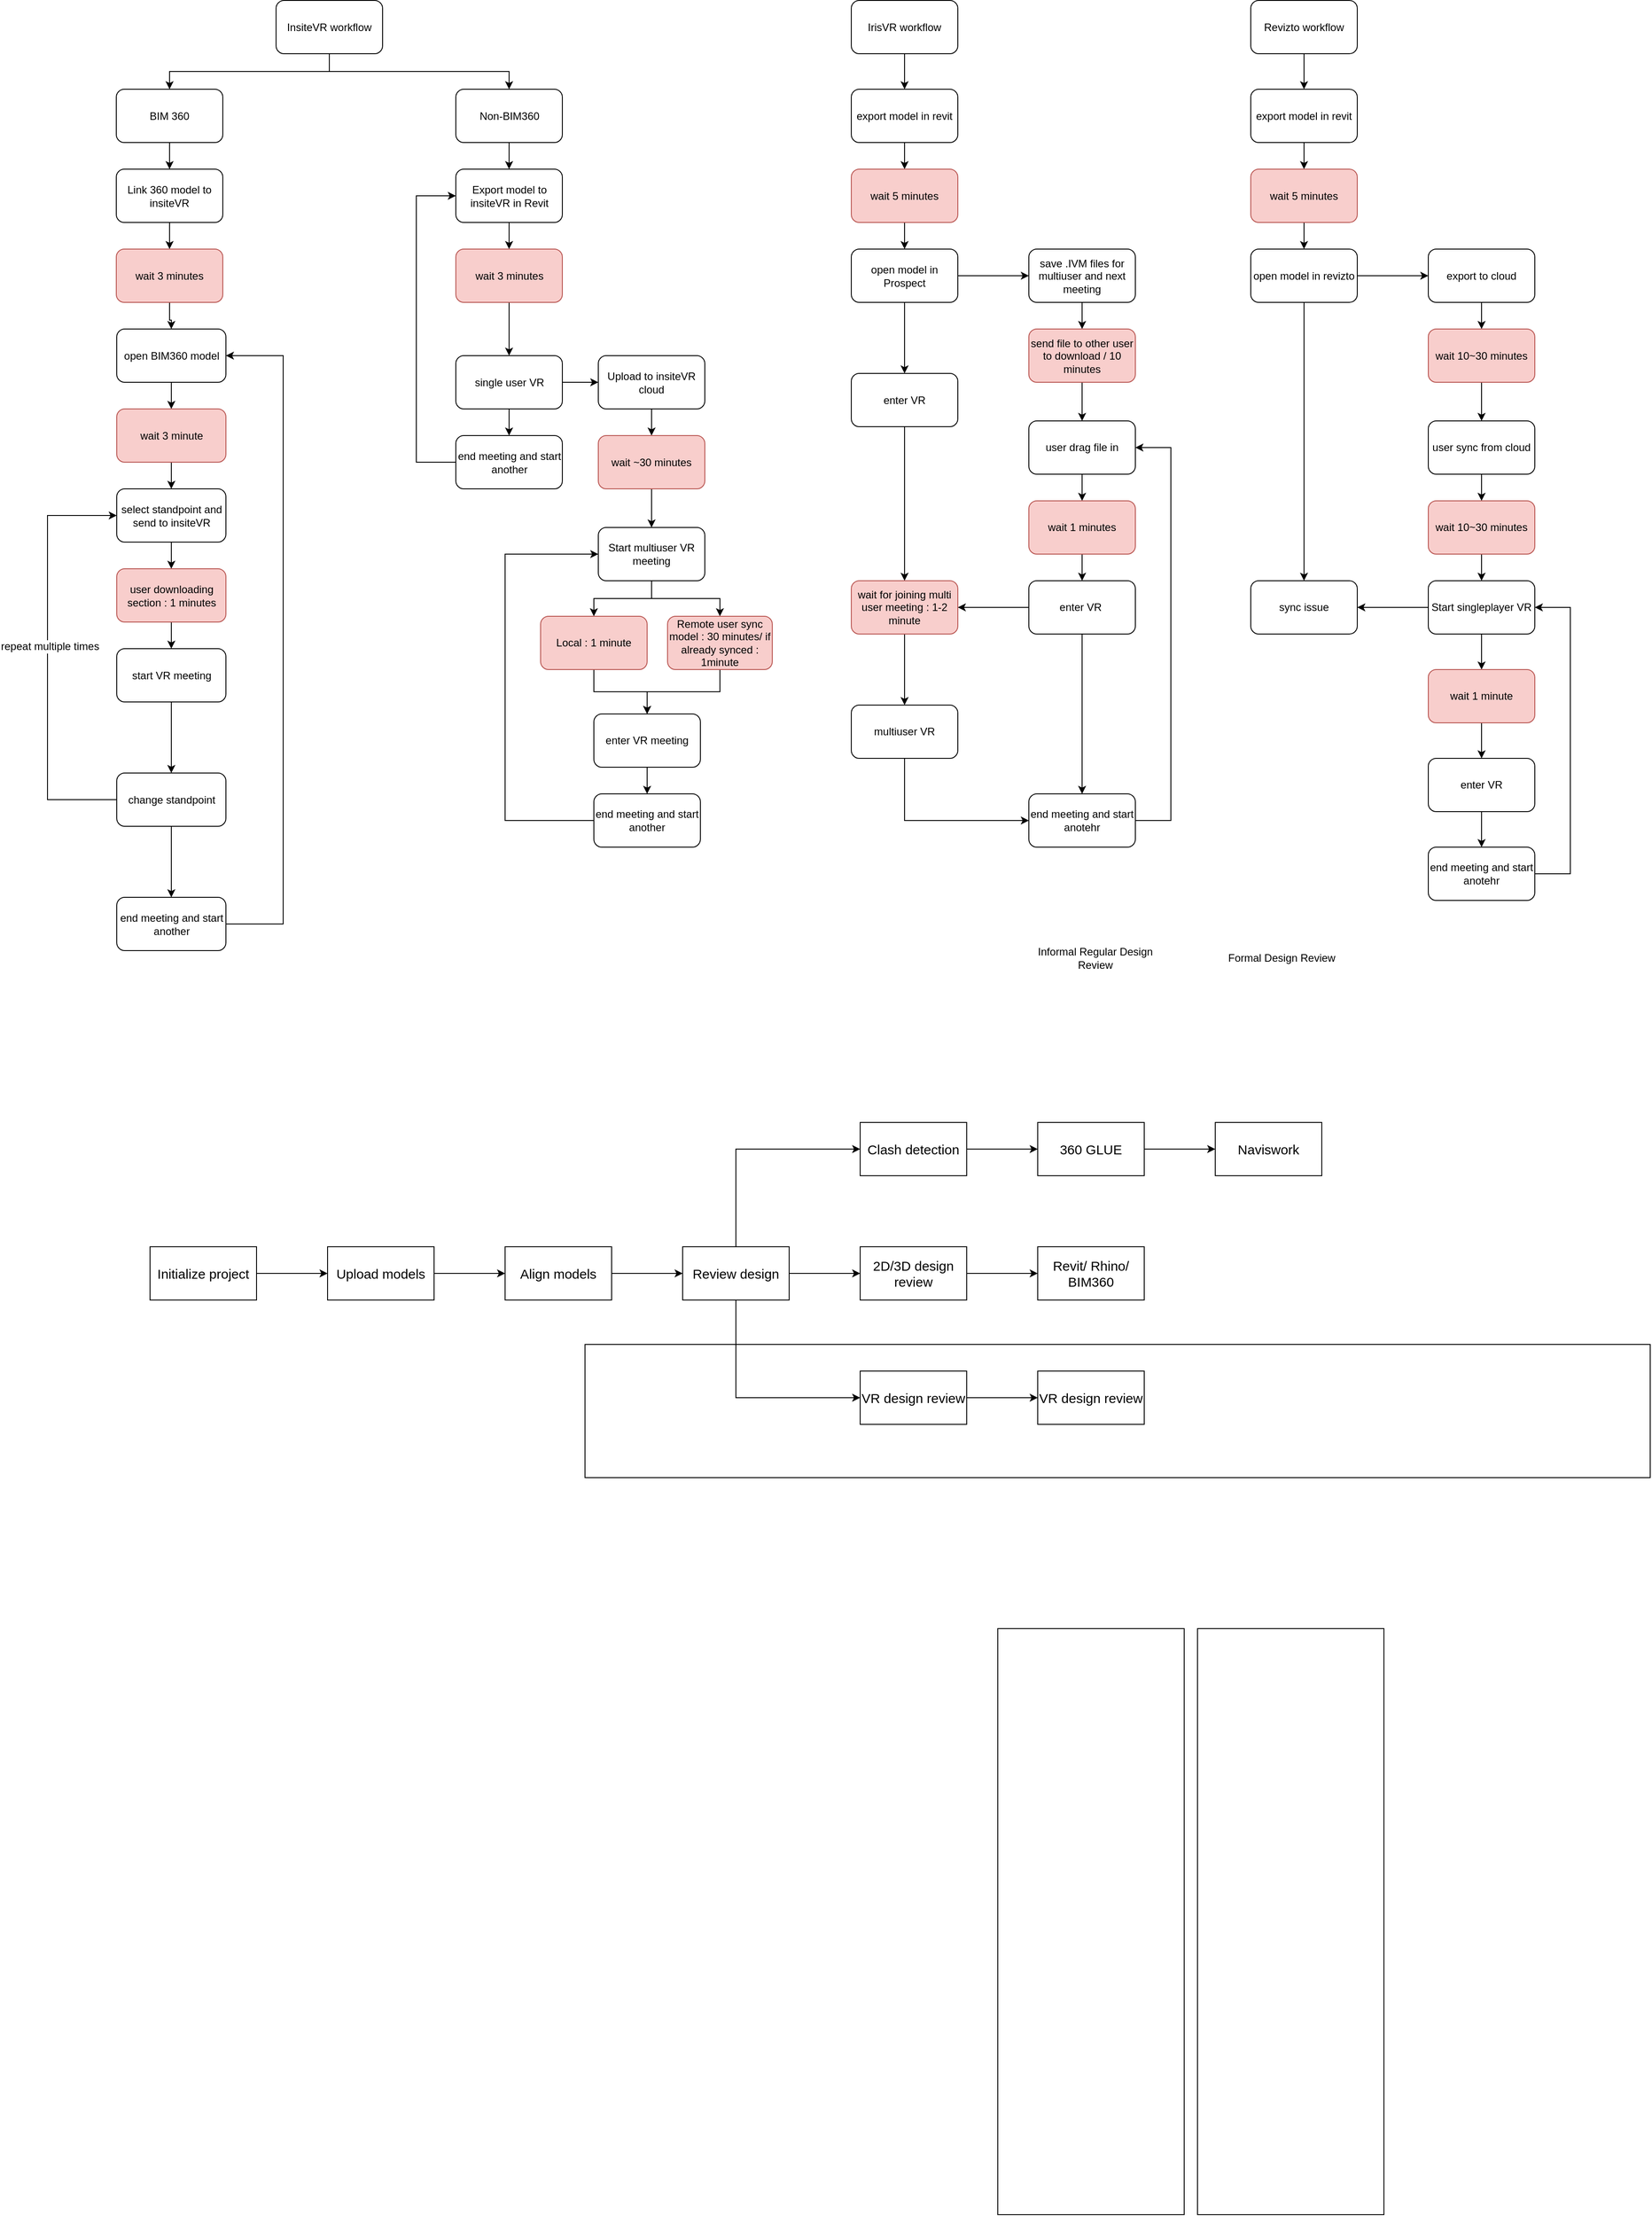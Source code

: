 <mxfile version="11.0.1" type="github"><diagram id="C8SEinf-D7LNjrdBcNA8" name="Page-1"><mxGraphModel dx="2858" dy="1067" grid="1" gridSize="10" guides="1" tooltips="1" connect="1" arrows="1" fold="1" page="1" pageScale="1" pageWidth="827" pageHeight="1169" math="0" shadow="0"><root><mxCell id="0"/><mxCell id="1" parent="0"/><mxCell id="_-anHZuCIElKIyUQai2s-25" value="" style="rounded=0;whiteSpace=wrap;html=1;fillColor=none;align=left;" vertex="1" parent="1"><mxGeometry x="540" y="1850" width="210" height="660" as="geometry"/></mxCell><mxCell id="_-anHZuCIElKIyUQai2s-17" value="" style="rounded=0;whiteSpace=wrap;html=1;fillColor=none;align=left;" vertex="1" parent="1"><mxGeometry x="315" y="1850" width="210" height="660" as="geometry"/></mxCell><mxCell id="myGwLCcchEXQH7ehyUOm-4" style="edgeStyle=orthogonalEdgeStyle;rounded=0;orthogonalLoop=1;jettySize=auto;html=1;exitX=0.5;exitY=1;exitDx=0;exitDy=0;entryX=0.5;entryY=0;entryDx=0;entryDy=0;" parent="1" source="myGwLCcchEXQH7ehyUOm-1" target="myGwLCcchEXQH7ehyUOm-3" edge="1"><mxGeometry relative="1" as="geometry"/></mxCell><mxCell id="myGwLCcchEXQH7ehyUOm-5" style="edgeStyle=orthogonalEdgeStyle;rounded=0;orthogonalLoop=1;jettySize=auto;html=1;exitX=0.5;exitY=1;exitDx=0;exitDy=0;" parent="1" source="myGwLCcchEXQH7ehyUOm-1" target="myGwLCcchEXQH7ehyUOm-2" edge="1"><mxGeometry relative="1" as="geometry"/></mxCell><mxCell id="myGwLCcchEXQH7ehyUOm-1" value="InsiteVR workflow" style="rounded=1;whiteSpace=wrap;html=1;" parent="1" vertex="1"><mxGeometry x="-498" y="16.5" width="120" height="60" as="geometry"/></mxCell><mxCell id="myGwLCcchEXQH7ehyUOm-7" style="edgeStyle=orthogonalEdgeStyle;rounded=0;orthogonalLoop=1;jettySize=auto;html=1;exitX=0.5;exitY=1;exitDx=0;exitDy=0;entryX=0.5;entryY=0;entryDx=0;entryDy=0;" parent="1" source="myGwLCcchEXQH7ehyUOm-2" target="myGwLCcchEXQH7ehyUOm-6" edge="1"><mxGeometry relative="1" as="geometry"/></mxCell><mxCell id="myGwLCcchEXQH7ehyUOm-2" value="Non-BIM360" style="rounded=1;whiteSpace=wrap;html=1;" parent="1" vertex="1"><mxGeometry x="-295.5" y="116.5" width="120" height="60" as="geometry"/></mxCell><mxCell id="myGwLCcchEXQH7ehyUOm-40" value="" style="edgeStyle=orthogonalEdgeStyle;rounded=0;orthogonalLoop=1;jettySize=auto;html=1;" parent="1" source="myGwLCcchEXQH7ehyUOm-3" target="myGwLCcchEXQH7ehyUOm-39" edge="1"><mxGeometry relative="1" as="geometry"/></mxCell><mxCell id="myGwLCcchEXQH7ehyUOm-3" value="BIM 360" style="rounded=1;whiteSpace=wrap;html=1;" parent="1" vertex="1"><mxGeometry x="-678" y="116.5" width="120" height="60" as="geometry"/></mxCell><mxCell id="myGwLCcchEXQH7ehyUOm-42" value="" style="edgeStyle=orthogonalEdgeStyle;rounded=0;orthogonalLoop=1;jettySize=auto;html=1;" parent="1" source="myGwLCcchEXQH7ehyUOm-39" target="myGwLCcchEXQH7ehyUOm-41" edge="1"><mxGeometry relative="1" as="geometry"/></mxCell><mxCell id="myGwLCcchEXQH7ehyUOm-39" value="Link 360 model to insiteVR" style="rounded=1;whiteSpace=wrap;html=1;" parent="1" vertex="1"><mxGeometry x="-678" y="206.5" width="120" height="60" as="geometry"/></mxCell><mxCell id="myGwLCcchEXQH7ehyUOm-44" value="" style="edgeStyle=orthogonalEdgeStyle;rounded=0;orthogonalLoop=1;jettySize=auto;html=1;" parent="1" source="myGwLCcchEXQH7ehyUOm-41" target="myGwLCcchEXQH7ehyUOm-43" edge="1"><mxGeometry relative="1" as="geometry"/></mxCell><mxCell id="myGwLCcchEXQH7ehyUOm-41" value="wait 3 minutes" style="rounded=1;whiteSpace=wrap;html=1;fillColor=#f8cecc;strokeColor=#b85450;" parent="1" vertex="1"><mxGeometry x="-678" y="296.5" width="120" height="60" as="geometry"/></mxCell><mxCell id="myGwLCcchEXQH7ehyUOm-51" value="" style="edgeStyle=orthogonalEdgeStyle;rounded=0;orthogonalLoop=1;jettySize=auto;html=1;" parent="1" source="myGwLCcchEXQH7ehyUOm-43" target="myGwLCcchEXQH7ehyUOm-50" edge="1"><mxGeometry relative="1" as="geometry"/></mxCell><mxCell id="myGwLCcchEXQH7ehyUOm-43" value="open BIM360 model" style="rounded=1;whiteSpace=wrap;html=1;" parent="1" vertex="1"><mxGeometry x="-677.5" y="386.5" width="123" height="60" as="geometry"/></mxCell><mxCell id="myGwLCcchEXQH7ehyUOm-53" value="" style="edgeStyle=orthogonalEdgeStyle;rounded=0;orthogonalLoop=1;jettySize=auto;html=1;" parent="1" source="myGwLCcchEXQH7ehyUOm-50" target="myGwLCcchEXQH7ehyUOm-52" edge="1"><mxGeometry relative="1" as="geometry"/></mxCell><mxCell id="myGwLCcchEXQH7ehyUOm-50" value="wait 3 minute" style="rounded=1;whiteSpace=wrap;html=1;fillColor=#f8cecc;strokeColor=#b85450;" parent="1" vertex="1"><mxGeometry x="-677.5" y="476.5" width="123" height="60" as="geometry"/></mxCell><mxCell id="myGwLCcchEXQH7ehyUOm-55" value="" style="edgeStyle=orthogonalEdgeStyle;rounded=0;orthogonalLoop=1;jettySize=auto;html=1;" parent="1" source="myGwLCcchEXQH7ehyUOm-52" target="myGwLCcchEXQH7ehyUOm-54" edge="1"><mxGeometry relative="1" as="geometry"/></mxCell><mxCell id="myGwLCcchEXQH7ehyUOm-52" value="select standpoint and send to insiteVR" style="rounded=1;whiteSpace=wrap;html=1;" parent="1" vertex="1"><mxGeometry x="-677.5" y="566.5" width="123" height="60" as="geometry"/></mxCell><mxCell id="myGwLCcchEXQH7ehyUOm-57" value="" style="edgeStyle=orthogonalEdgeStyle;rounded=0;orthogonalLoop=1;jettySize=auto;html=1;" parent="1" source="myGwLCcchEXQH7ehyUOm-54" target="myGwLCcchEXQH7ehyUOm-56" edge="1"><mxGeometry relative="1" as="geometry"/></mxCell><mxCell id="myGwLCcchEXQH7ehyUOm-54" value="user downloading section : 1 minutes" style="rounded=1;whiteSpace=wrap;html=1;fillColor=#f8cecc;strokeColor=#b85450;" parent="1" vertex="1"><mxGeometry x="-677.5" y="656.5" width="123" height="60" as="geometry"/></mxCell><mxCell id="myGwLCcchEXQH7ehyUOm-59" value="" style="edgeStyle=orthogonalEdgeStyle;rounded=0;orthogonalLoop=1;jettySize=auto;html=1;" parent="1" source="myGwLCcchEXQH7ehyUOm-56" target="myGwLCcchEXQH7ehyUOm-58" edge="1"><mxGeometry relative="1" as="geometry"/></mxCell><mxCell id="myGwLCcchEXQH7ehyUOm-56" value="start VR meeting" style="rounded=1;whiteSpace=wrap;html=1;" parent="1" vertex="1"><mxGeometry x="-677.5" y="746.5" width="123" height="60" as="geometry"/></mxCell><mxCell id="myGwLCcchEXQH7ehyUOm-63" style="edgeStyle=orthogonalEdgeStyle;rounded=0;orthogonalLoop=1;jettySize=auto;html=1;exitX=0;exitY=0.5;exitDx=0;exitDy=0;entryX=0;entryY=0.5;entryDx=0;entryDy=0;" parent="1" source="myGwLCcchEXQH7ehyUOm-58" target="myGwLCcchEXQH7ehyUOm-52" edge="1"><mxGeometry relative="1" as="geometry"><Array as="points"><mxPoint x="-755.5" y="916.5"/><mxPoint x="-755.5" y="596.5"/></Array></mxGeometry></mxCell><mxCell id="myGwLCcchEXQH7ehyUOm-65" value="repeat multiple times" style="text;html=1;resizable=0;points=[];align=center;verticalAlign=middle;labelBackgroundColor=#ffffff;" parent="myGwLCcchEXQH7ehyUOm-63" vertex="1" connectable="0"><mxGeometry x="0.052" y="-2" relative="1" as="geometry"><mxPoint as="offset"/></mxGeometry></mxCell><mxCell id="myGwLCcchEXQH7ehyUOm-101" value="" style="edgeStyle=orthogonalEdgeStyle;rounded=0;orthogonalLoop=1;jettySize=auto;html=1;" parent="1" source="myGwLCcchEXQH7ehyUOm-58" target="myGwLCcchEXQH7ehyUOm-100" edge="1"><mxGeometry relative="1" as="geometry"/></mxCell><mxCell id="myGwLCcchEXQH7ehyUOm-58" value="change standpoint" style="rounded=1;whiteSpace=wrap;html=1;" parent="1" vertex="1"><mxGeometry x="-677.5" y="886.5" width="123" height="60" as="geometry"/></mxCell><mxCell id="myGwLCcchEXQH7ehyUOm-102" style="edgeStyle=orthogonalEdgeStyle;rounded=0;orthogonalLoop=1;jettySize=auto;html=1;exitX=1;exitY=0.5;exitDx=0;exitDy=0;entryX=1;entryY=0.5;entryDx=0;entryDy=0;" parent="1" source="myGwLCcchEXQH7ehyUOm-100" target="myGwLCcchEXQH7ehyUOm-43" edge="1"><mxGeometry relative="1" as="geometry"><Array as="points"><mxPoint x="-490" y="1057"/><mxPoint x="-490" y="417"/></Array></mxGeometry></mxCell><mxCell id="myGwLCcchEXQH7ehyUOm-100" value="end meeting and start another" style="rounded=1;whiteSpace=wrap;html=1;" parent="1" vertex="1"><mxGeometry x="-677.5" y="1026.5" width="123" height="60" as="geometry"/></mxCell><mxCell id="myGwLCcchEXQH7ehyUOm-9" style="edgeStyle=orthogonalEdgeStyle;rounded=0;orthogonalLoop=1;jettySize=auto;html=1;exitX=0.5;exitY=1;exitDx=0;exitDy=0;entryX=0.5;entryY=0;entryDx=0;entryDy=0;" parent="1" source="myGwLCcchEXQH7ehyUOm-6" target="myGwLCcchEXQH7ehyUOm-8" edge="1"><mxGeometry relative="1" as="geometry"/></mxCell><mxCell id="myGwLCcchEXQH7ehyUOm-6" value="Export model to insiteVR in Revit" style="rounded=1;whiteSpace=wrap;html=1;" parent="1" vertex="1"><mxGeometry x="-295.5" y="206.5" width="120" height="60" as="geometry"/></mxCell><mxCell id="myGwLCcchEXQH7ehyUOm-95" value="" style="edgeStyle=orthogonalEdgeStyle;rounded=0;orthogonalLoop=1;jettySize=auto;html=1;" parent="1" source="myGwLCcchEXQH7ehyUOm-8" target="myGwLCcchEXQH7ehyUOm-94" edge="1"><mxGeometry relative="1" as="geometry"/></mxCell><mxCell id="myGwLCcchEXQH7ehyUOm-8" value="wait 3 minutes" style="rounded=1;whiteSpace=wrap;html=1;fillColor=#f8cecc;strokeColor=#b85450;" parent="1" vertex="1"><mxGeometry x="-295.5" y="296.5" width="120" height="60" as="geometry"/></mxCell><mxCell id="myGwLCcchEXQH7ehyUOm-108" style="edgeStyle=orthogonalEdgeStyle;rounded=0;orthogonalLoop=1;jettySize=auto;html=1;exitX=1;exitY=0.5;exitDx=0;exitDy=0;entryX=0;entryY=0.5;entryDx=0;entryDy=0;" parent="1" source="myGwLCcchEXQH7ehyUOm-94" target="myGwLCcchEXQH7ehyUOm-16" edge="1"><mxGeometry relative="1" as="geometry"/></mxCell><mxCell id="myGwLCcchEXQH7ehyUOm-111" value="" style="edgeStyle=orthogonalEdgeStyle;rounded=0;orthogonalLoop=1;jettySize=auto;html=1;" parent="1" source="myGwLCcchEXQH7ehyUOm-94" target="myGwLCcchEXQH7ehyUOm-110" edge="1"><mxGeometry relative="1" as="geometry"/></mxCell><mxCell id="myGwLCcchEXQH7ehyUOm-94" value="single user VR" style="rounded=1;whiteSpace=wrap;html=1;" parent="1" vertex="1"><mxGeometry x="-295.5" y="416.5" width="120" height="60" as="geometry"/></mxCell><mxCell id="myGwLCcchEXQH7ehyUOm-112" style="edgeStyle=orthogonalEdgeStyle;rounded=0;orthogonalLoop=1;jettySize=auto;html=1;exitX=0;exitY=0.5;exitDx=0;exitDy=0;entryX=0;entryY=0.5;entryDx=0;entryDy=0;" parent="1" source="myGwLCcchEXQH7ehyUOm-110" target="myGwLCcchEXQH7ehyUOm-6" edge="1"><mxGeometry relative="1" as="geometry"><Array as="points"><mxPoint x="-340" y="537"/><mxPoint x="-340" y="237"/></Array></mxGeometry></mxCell><mxCell id="myGwLCcchEXQH7ehyUOm-110" value="end meeting and start another" style="rounded=1;whiteSpace=wrap;html=1;" parent="1" vertex="1"><mxGeometry x="-295.5" y="506.5" width="120" height="60" as="geometry"/></mxCell><mxCell id="myGwLCcchEXQH7ehyUOm-19" style="edgeStyle=orthogonalEdgeStyle;rounded=0;orthogonalLoop=1;jettySize=auto;html=1;exitX=0.5;exitY=1;exitDx=0;exitDy=0;entryX=0.5;entryY=0;entryDx=0;entryDy=0;" parent="1" source="myGwLCcchEXQH7ehyUOm-16" target="myGwLCcchEXQH7ehyUOm-18" edge="1"><mxGeometry relative="1" as="geometry"/></mxCell><mxCell id="myGwLCcchEXQH7ehyUOm-16" value="Upload to insiteVR cloud" style="rounded=1;whiteSpace=wrap;html=1;" parent="1" vertex="1"><mxGeometry x="-135" y="416.5" width="120" height="60" as="geometry"/></mxCell><mxCell id="myGwLCcchEXQH7ehyUOm-109" style="edgeStyle=orthogonalEdgeStyle;rounded=0;orthogonalLoop=1;jettySize=auto;html=1;exitX=0.5;exitY=1;exitDx=0;exitDy=0;entryX=0.5;entryY=0;entryDx=0;entryDy=0;" parent="1" source="myGwLCcchEXQH7ehyUOm-18" target="myGwLCcchEXQH7ehyUOm-46" edge="1"><mxGeometry relative="1" as="geometry"/></mxCell><mxCell id="myGwLCcchEXQH7ehyUOm-18" value="wait ~30 minutes" style="rounded=1;whiteSpace=wrap;html=1;fillColor=#f8cecc;strokeColor=#b85450;" parent="1" vertex="1"><mxGeometry x="-135" y="506.5" width="120" height="60" as="geometry"/></mxCell><mxCell id="myGwLCcchEXQH7ehyUOm-48" style="edgeStyle=orthogonalEdgeStyle;rounded=0;orthogonalLoop=1;jettySize=auto;html=1;exitX=0.5;exitY=1;exitDx=0;exitDy=0;entryX=0.5;entryY=0;entryDx=0;entryDy=0;" parent="1" source="myGwLCcchEXQH7ehyUOm-46" target="myGwLCcchEXQH7ehyUOm-22" edge="1"><mxGeometry relative="1" as="geometry"/></mxCell><mxCell id="myGwLCcchEXQH7ehyUOm-49" style="edgeStyle=orthogonalEdgeStyle;rounded=0;orthogonalLoop=1;jettySize=auto;html=1;exitX=0.5;exitY=1;exitDx=0;exitDy=0;" parent="1" source="myGwLCcchEXQH7ehyUOm-46" target="myGwLCcchEXQH7ehyUOm-24" edge="1"><mxGeometry relative="1" as="geometry"><mxPoint x="-10.357" y="710" as="targetPoint"/></mxGeometry></mxCell><mxCell id="myGwLCcchEXQH7ehyUOm-46" value="Start multiuser VR meeting" style="rounded=1;whiteSpace=wrap;html=1;" parent="1" vertex="1"><mxGeometry x="-135" y="610" width="120" height="60" as="geometry"/></mxCell><mxCell id="myGwLCcchEXQH7ehyUOm-28" style="edgeStyle=orthogonalEdgeStyle;rounded=0;orthogonalLoop=1;jettySize=auto;html=1;exitX=0.5;exitY=1;exitDx=0;exitDy=0;" parent="1" source="myGwLCcchEXQH7ehyUOm-22" target="myGwLCcchEXQH7ehyUOm-27" edge="1"><mxGeometry relative="1" as="geometry"/></mxCell><mxCell id="myGwLCcchEXQH7ehyUOm-22" value="Local : 1 minute" style="rounded=1;whiteSpace=wrap;html=1;fillColor=#f8cecc;strokeColor=#b85450;" parent="1" vertex="1"><mxGeometry x="-200" y="710" width="120" height="60" as="geometry"/></mxCell><mxCell id="myGwLCcchEXQH7ehyUOm-92" style="edgeStyle=orthogonalEdgeStyle;rounded=0;orthogonalLoop=1;jettySize=auto;html=1;exitX=0.5;exitY=1;exitDx=0;exitDy=0;entryX=0.5;entryY=0;entryDx=0;entryDy=0;" parent="1" source="myGwLCcchEXQH7ehyUOm-24" target="myGwLCcchEXQH7ehyUOm-27" edge="1"><mxGeometry relative="1" as="geometry"/></mxCell><mxCell id="myGwLCcchEXQH7ehyUOm-24" value="Remote user sync model : 30 minutes/ if already synced : 1minute" style="rounded=1;whiteSpace=wrap;html=1;fillColor=#f8cecc;strokeColor=#b85450;" parent="1" vertex="1"><mxGeometry x="-57" y="710" width="118" height="60" as="geometry"/></mxCell><mxCell id="myGwLCcchEXQH7ehyUOm-98" value="" style="edgeStyle=orthogonalEdgeStyle;rounded=0;orthogonalLoop=1;jettySize=auto;html=1;" parent="1" source="myGwLCcchEXQH7ehyUOm-27" target="myGwLCcchEXQH7ehyUOm-97" edge="1"><mxGeometry relative="1" as="geometry"/></mxCell><mxCell id="myGwLCcchEXQH7ehyUOm-27" value="enter VR meeting" style="rounded=1;whiteSpace=wrap;html=1;" parent="1" vertex="1"><mxGeometry x="-140" y="820" width="120" height="60" as="geometry"/></mxCell><mxCell id="myGwLCcchEXQH7ehyUOm-99" style="edgeStyle=orthogonalEdgeStyle;rounded=0;orthogonalLoop=1;jettySize=auto;html=1;exitX=0;exitY=0.5;exitDx=0;exitDy=0;entryX=0;entryY=0.5;entryDx=0;entryDy=0;" parent="1" source="myGwLCcchEXQH7ehyUOm-97" target="myGwLCcchEXQH7ehyUOm-46" edge="1"><mxGeometry relative="1" as="geometry"><Array as="points"><mxPoint x="-240" y="940"/><mxPoint x="-240" y="640"/></Array></mxGeometry></mxCell><mxCell id="myGwLCcchEXQH7ehyUOm-97" value="end meeting and start another" style="rounded=1;whiteSpace=wrap;html=1;" parent="1" vertex="1"><mxGeometry x="-140" y="910" width="120" height="60" as="geometry"/></mxCell><mxCell id="myGwLCcchEXQH7ehyUOm-69" value="" style="edgeStyle=orthogonalEdgeStyle;rounded=0;orthogonalLoop=1;jettySize=auto;html=1;" parent="1" source="myGwLCcchEXQH7ehyUOm-67" target="myGwLCcchEXQH7ehyUOm-68" edge="1"><mxGeometry relative="1" as="geometry"/></mxCell><mxCell id="myGwLCcchEXQH7ehyUOm-67" value="IrisVR workflow" style="rounded=1;whiteSpace=wrap;html=1;" parent="1" vertex="1"><mxGeometry x="150" y="16.5" width="120" height="60" as="geometry"/></mxCell><mxCell id="myGwLCcchEXQH7ehyUOm-71" value="" style="edgeStyle=orthogonalEdgeStyle;rounded=0;orthogonalLoop=1;jettySize=auto;html=1;" parent="1" source="myGwLCcchEXQH7ehyUOm-68" target="myGwLCcchEXQH7ehyUOm-70" edge="1"><mxGeometry relative="1" as="geometry"/></mxCell><mxCell id="myGwLCcchEXQH7ehyUOm-68" value="export model in revit" style="rounded=1;whiteSpace=wrap;html=1;" parent="1" vertex="1"><mxGeometry x="150" y="116.5" width="120" height="60" as="geometry"/></mxCell><mxCell id="myGwLCcchEXQH7ehyUOm-73" value="" style="edgeStyle=orthogonalEdgeStyle;rounded=0;orthogonalLoop=1;jettySize=auto;html=1;" parent="1" source="myGwLCcchEXQH7ehyUOm-70" target="myGwLCcchEXQH7ehyUOm-72" edge="1"><mxGeometry relative="1" as="geometry"/></mxCell><mxCell id="myGwLCcchEXQH7ehyUOm-70" value="wait 5 minutes" style="rounded=1;whiteSpace=wrap;html=1;fillColor=#f8cecc;strokeColor=#b85450;" parent="1" vertex="1"><mxGeometry x="150" y="206.5" width="120" height="60" as="geometry"/></mxCell><mxCell id="myGwLCcchEXQH7ehyUOm-75" value="" style="edgeStyle=orthogonalEdgeStyle;rounded=0;orthogonalLoop=1;jettySize=auto;html=1;" parent="1" source="myGwLCcchEXQH7ehyUOm-72" target="myGwLCcchEXQH7ehyUOm-74" edge="1"><mxGeometry relative="1" as="geometry"/></mxCell><mxCell id="myGwLCcchEXQH7ehyUOm-146" value="" style="edgeStyle=orthogonalEdgeStyle;rounded=0;orthogonalLoop=1;jettySize=auto;html=1;" parent="1" source="myGwLCcchEXQH7ehyUOm-72" target="myGwLCcchEXQH7ehyUOm-145" edge="1"><mxGeometry relative="1" as="geometry"/></mxCell><mxCell id="myGwLCcchEXQH7ehyUOm-72" value="open model in Prospect" style="rounded=1;whiteSpace=wrap;html=1;" parent="1" vertex="1"><mxGeometry x="150" y="296.5" width="120" height="60" as="geometry"/></mxCell><mxCell id="myGwLCcchEXQH7ehyUOm-147" style="edgeStyle=orthogonalEdgeStyle;rounded=0;orthogonalLoop=1;jettySize=auto;html=1;" parent="1" source="myGwLCcchEXQH7ehyUOm-145" target="myGwLCcchEXQH7ehyUOm-88" edge="1"><mxGeometry relative="1" as="geometry"/></mxCell><mxCell id="myGwLCcchEXQH7ehyUOm-145" value="enter VR" style="rounded=1;whiteSpace=wrap;html=1;" parent="1" vertex="1"><mxGeometry x="150" y="436.5" width="120" height="60" as="geometry"/></mxCell><mxCell id="myGwLCcchEXQH7ehyUOm-149" value="" style="edgeStyle=orthogonalEdgeStyle;rounded=0;orthogonalLoop=1;jettySize=auto;html=1;" parent="1" source="myGwLCcchEXQH7ehyUOm-88" target="myGwLCcchEXQH7ehyUOm-148" edge="1"><mxGeometry relative="1" as="geometry"/></mxCell><mxCell id="myGwLCcchEXQH7ehyUOm-88" value="wait for joining multi user meeting : 1-2 minute" style="rounded=1;whiteSpace=wrap;html=1;fillColor=#f8cecc;strokeColor=#b85450;" parent="1" vertex="1"><mxGeometry x="150" y="670" width="120" height="60" as="geometry"/></mxCell><mxCell id="myGwLCcchEXQH7ehyUOm-154" style="edgeStyle=orthogonalEdgeStyle;rounded=0;orthogonalLoop=1;jettySize=auto;html=1;exitX=0.5;exitY=1;exitDx=0;exitDy=0;entryX=0;entryY=0.5;entryDx=0;entryDy=0;" parent="1" source="myGwLCcchEXQH7ehyUOm-148" target="myGwLCcchEXQH7ehyUOm-105" edge="1"><mxGeometry relative="1" as="geometry"/></mxCell><mxCell id="myGwLCcchEXQH7ehyUOm-148" value="multiuser VR" style="rounded=1;whiteSpace=wrap;html=1;" parent="1" vertex="1"><mxGeometry x="150" y="810" width="120" height="60" as="geometry"/></mxCell><mxCell id="myGwLCcchEXQH7ehyUOm-77" value="" style="edgeStyle=orthogonalEdgeStyle;rounded=0;orthogonalLoop=1;jettySize=auto;html=1;" parent="1" source="myGwLCcchEXQH7ehyUOm-74" target="myGwLCcchEXQH7ehyUOm-76" edge="1"><mxGeometry relative="1" as="geometry"/></mxCell><mxCell id="myGwLCcchEXQH7ehyUOm-74" value="save .IVM files for multiuser and next meeting" style="rounded=1;whiteSpace=wrap;html=1;" parent="1" vertex="1"><mxGeometry x="350" y="296.5" width="120" height="60" as="geometry"/></mxCell><mxCell id="myGwLCcchEXQH7ehyUOm-79" value="" style="edgeStyle=orthogonalEdgeStyle;rounded=0;orthogonalLoop=1;jettySize=auto;html=1;" parent="1" source="myGwLCcchEXQH7ehyUOm-76" target="myGwLCcchEXQH7ehyUOm-78" edge="1"><mxGeometry relative="1" as="geometry"/></mxCell><mxCell id="myGwLCcchEXQH7ehyUOm-76" value="send file to other user to download / 10 minutes" style="rounded=1;whiteSpace=wrap;html=1;fillColor=#f8cecc;strokeColor=#b85450;" parent="1" vertex="1"><mxGeometry x="350" y="386.5" width="120" height="60" as="geometry"/></mxCell><mxCell id="myGwLCcchEXQH7ehyUOm-84" value="" style="edgeStyle=orthogonalEdgeStyle;rounded=0;orthogonalLoop=1;jettySize=auto;html=1;" parent="1" source="myGwLCcchEXQH7ehyUOm-78" target="myGwLCcchEXQH7ehyUOm-83" edge="1"><mxGeometry relative="1" as="geometry"/></mxCell><mxCell id="myGwLCcchEXQH7ehyUOm-78" value="user drag file in" style="rounded=1;whiteSpace=wrap;html=1;" parent="1" vertex="1"><mxGeometry x="350" y="490" width="120" height="60" as="geometry"/></mxCell><mxCell id="myGwLCcchEXQH7ehyUOm-85" style="edgeStyle=orthogonalEdgeStyle;rounded=0;orthogonalLoop=1;jettySize=auto;html=1;exitX=0.5;exitY=1;exitDx=0;exitDy=0;entryX=0.5;entryY=0;entryDx=0;entryDy=0;" parent="1" source="myGwLCcchEXQH7ehyUOm-83" target="myGwLCcchEXQH7ehyUOm-80" edge="1"><mxGeometry relative="1" as="geometry"/></mxCell><mxCell id="myGwLCcchEXQH7ehyUOm-83" value="wait 1 minutes" style="rounded=1;whiteSpace=wrap;html=1;fillColor=#f8cecc;strokeColor=#b85450;" parent="1" vertex="1"><mxGeometry x="350" y="580" width="120" height="60" as="geometry"/></mxCell><mxCell id="myGwLCcchEXQH7ehyUOm-104" style="edgeStyle=orthogonalEdgeStyle;rounded=0;orthogonalLoop=1;jettySize=auto;html=1;exitX=0;exitY=0.5;exitDx=0;exitDy=0;entryX=1;entryY=0.5;entryDx=0;entryDy=0;" parent="1" source="myGwLCcchEXQH7ehyUOm-80" target="myGwLCcchEXQH7ehyUOm-88" edge="1"><mxGeometry relative="1" as="geometry"/></mxCell><mxCell id="myGwLCcchEXQH7ehyUOm-106" value="" style="edgeStyle=orthogonalEdgeStyle;rounded=0;orthogonalLoop=1;jettySize=auto;html=1;" parent="1" source="myGwLCcchEXQH7ehyUOm-80" target="myGwLCcchEXQH7ehyUOm-105" edge="1"><mxGeometry relative="1" as="geometry"/></mxCell><mxCell id="myGwLCcchEXQH7ehyUOm-80" value="enter VR&amp;nbsp;" style="rounded=1;whiteSpace=wrap;html=1;" parent="1" vertex="1"><mxGeometry x="350" y="670" width="120" height="60" as="geometry"/></mxCell><mxCell id="myGwLCcchEXQH7ehyUOm-107" style="edgeStyle=orthogonalEdgeStyle;rounded=0;orthogonalLoop=1;jettySize=auto;html=1;exitX=1;exitY=0.5;exitDx=0;exitDy=0;entryX=1;entryY=0.5;entryDx=0;entryDy=0;" parent="1" source="myGwLCcchEXQH7ehyUOm-105" target="myGwLCcchEXQH7ehyUOm-78" edge="1"><mxGeometry relative="1" as="geometry"><Array as="points"><mxPoint x="510" y="940"/><mxPoint x="510" y="520"/></Array></mxGeometry></mxCell><mxCell id="myGwLCcchEXQH7ehyUOm-105" value="end meeting and start anotehr" style="rounded=1;whiteSpace=wrap;html=1;" parent="1" vertex="1"><mxGeometry x="350" y="910" width="120" height="60" as="geometry"/></mxCell><mxCell id="myGwLCcchEXQH7ehyUOm-113" value="" style="edgeStyle=orthogonalEdgeStyle;rounded=0;orthogonalLoop=1;jettySize=auto;html=1;" parent="1" source="myGwLCcchEXQH7ehyUOm-114" target="myGwLCcchEXQH7ehyUOm-116" edge="1"><mxGeometry relative="1" as="geometry"/></mxCell><mxCell id="myGwLCcchEXQH7ehyUOm-114" value="Revizto workflow" style="rounded=1;whiteSpace=wrap;html=1;" parent="1" vertex="1"><mxGeometry x="600" y="16.5" width="120" height="60" as="geometry"/></mxCell><mxCell id="myGwLCcchEXQH7ehyUOm-115" value="" style="edgeStyle=orthogonalEdgeStyle;rounded=0;orthogonalLoop=1;jettySize=auto;html=1;" parent="1" source="myGwLCcchEXQH7ehyUOm-116" target="myGwLCcchEXQH7ehyUOm-118" edge="1"><mxGeometry relative="1" as="geometry"/></mxCell><mxCell id="myGwLCcchEXQH7ehyUOm-116" value="export model in revit" style="rounded=1;whiteSpace=wrap;html=1;" parent="1" vertex="1"><mxGeometry x="600" y="116.5" width="120" height="60" as="geometry"/></mxCell><mxCell id="myGwLCcchEXQH7ehyUOm-117" value="" style="edgeStyle=orthogonalEdgeStyle;rounded=0;orthogonalLoop=1;jettySize=auto;html=1;" parent="1" source="myGwLCcchEXQH7ehyUOm-118" target="myGwLCcchEXQH7ehyUOm-121" edge="1"><mxGeometry relative="1" as="geometry"/></mxCell><mxCell id="myGwLCcchEXQH7ehyUOm-118" value="wait 5 minutes" style="rounded=1;whiteSpace=wrap;html=1;fillColor=#f8cecc;strokeColor=#b85450;" parent="1" vertex="1"><mxGeometry x="600" y="206.5" width="120" height="60" as="geometry"/></mxCell><mxCell id="myGwLCcchEXQH7ehyUOm-119" value="" style="edgeStyle=orthogonalEdgeStyle;rounded=0;orthogonalLoop=1;jettySize=auto;html=1;" parent="1" source="myGwLCcchEXQH7ehyUOm-121" target="myGwLCcchEXQH7ehyUOm-124" edge="1"><mxGeometry relative="1" as="geometry"/></mxCell><mxCell id="myGwLCcchEXQH7ehyUOm-120" style="edgeStyle=orthogonalEdgeStyle;rounded=0;orthogonalLoop=1;jettySize=auto;html=1;exitX=0.5;exitY=1;exitDx=0;exitDy=0;" parent="1" source="myGwLCcchEXQH7ehyUOm-121" target="myGwLCcchEXQH7ehyUOm-122" edge="1"><mxGeometry relative="1" as="geometry"/></mxCell><mxCell id="myGwLCcchEXQH7ehyUOm-121" value="open model in revizto" style="rounded=1;whiteSpace=wrap;html=1;" parent="1" vertex="1"><mxGeometry x="600" y="296.5" width="120" height="60" as="geometry"/></mxCell><mxCell id="myGwLCcchEXQH7ehyUOm-122" value="sync issue" style="rounded=1;whiteSpace=wrap;html=1;" parent="1" vertex="1"><mxGeometry x="600" y="670" width="120" height="60" as="geometry"/></mxCell><mxCell id="myGwLCcchEXQH7ehyUOm-123" value="" style="edgeStyle=orthogonalEdgeStyle;rounded=0;orthogonalLoop=1;jettySize=auto;html=1;" parent="1" source="myGwLCcchEXQH7ehyUOm-124" target="myGwLCcchEXQH7ehyUOm-126" edge="1"><mxGeometry relative="1" as="geometry"/></mxCell><mxCell id="myGwLCcchEXQH7ehyUOm-124" value="export to cloud" style="rounded=1;whiteSpace=wrap;html=1;" parent="1" vertex="1"><mxGeometry x="800" y="296.5" width="120" height="60" as="geometry"/></mxCell><mxCell id="myGwLCcchEXQH7ehyUOm-125" value="" style="edgeStyle=orthogonalEdgeStyle;rounded=0;orthogonalLoop=1;jettySize=auto;html=1;" parent="1" source="myGwLCcchEXQH7ehyUOm-126" target="myGwLCcchEXQH7ehyUOm-128" edge="1"><mxGeometry relative="1" as="geometry"/></mxCell><mxCell id="myGwLCcchEXQH7ehyUOm-126" value="wait 10~30 minutes" style="rounded=1;whiteSpace=wrap;html=1;fillColor=#f8cecc;strokeColor=#b85450;" parent="1" vertex="1"><mxGeometry x="800" y="386.5" width="120" height="60" as="geometry"/></mxCell><mxCell id="myGwLCcchEXQH7ehyUOm-127" value="" style="edgeStyle=orthogonalEdgeStyle;rounded=0;orthogonalLoop=1;jettySize=auto;html=1;" parent="1" source="myGwLCcchEXQH7ehyUOm-128" target="myGwLCcchEXQH7ehyUOm-130" edge="1"><mxGeometry relative="1" as="geometry"/></mxCell><mxCell id="myGwLCcchEXQH7ehyUOm-128" value="user sync from cloud" style="rounded=1;whiteSpace=wrap;html=1;" parent="1" vertex="1"><mxGeometry x="800" y="490" width="120" height="60" as="geometry"/></mxCell><mxCell id="myGwLCcchEXQH7ehyUOm-129" style="edgeStyle=orthogonalEdgeStyle;rounded=0;orthogonalLoop=1;jettySize=auto;html=1;exitX=0.5;exitY=1;exitDx=0;exitDy=0;entryX=0.5;entryY=0;entryDx=0;entryDy=0;" parent="1" source="myGwLCcchEXQH7ehyUOm-130" target="myGwLCcchEXQH7ehyUOm-133" edge="1"><mxGeometry relative="1" as="geometry"/></mxCell><mxCell id="myGwLCcchEXQH7ehyUOm-130" value="wait 10~30 minutes" style="rounded=1;whiteSpace=wrap;html=1;fillColor=#f8cecc;strokeColor=#b85450;" parent="1" vertex="1"><mxGeometry x="800" y="580" width="120" height="60" as="geometry"/></mxCell><mxCell id="myGwLCcchEXQH7ehyUOm-131" style="edgeStyle=orthogonalEdgeStyle;rounded=0;orthogonalLoop=1;jettySize=auto;html=1;exitX=0;exitY=0.5;exitDx=0;exitDy=0;entryX=1;entryY=0.5;entryDx=0;entryDy=0;" parent="1" source="myGwLCcchEXQH7ehyUOm-133" target="myGwLCcchEXQH7ehyUOm-122" edge="1"><mxGeometry relative="1" as="geometry"/></mxCell><mxCell id="myGwLCcchEXQH7ehyUOm-137" value="" style="edgeStyle=orthogonalEdgeStyle;rounded=0;orthogonalLoop=1;jettySize=auto;html=1;" parent="1" source="myGwLCcchEXQH7ehyUOm-133" target="myGwLCcchEXQH7ehyUOm-136" edge="1"><mxGeometry relative="1" as="geometry"/></mxCell><mxCell id="myGwLCcchEXQH7ehyUOm-133" value="Start singleplayer VR" style="rounded=1;whiteSpace=wrap;html=1;" parent="1" vertex="1"><mxGeometry x="800" y="670" width="120" height="60" as="geometry"/></mxCell><mxCell id="myGwLCcchEXQH7ehyUOm-140" value="" style="edgeStyle=orthogonalEdgeStyle;rounded=0;orthogonalLoop=1;jettySize=auto;html=1;" parent="1" source="myGwLCcchEXQH7ehyUOm-136" target="myGwLCcchEXQH7ehyUOm-139" edge="1"><mxGeometry relative="1" as="geometry"/></mxCell><mxCell id="myGwLCcchEXQH7ehyUOm-136" value="wait 1 minute" style="rounded=1;whiteSpace=wrap;html=1;fillColor=#f8cecc;strokeColor=#b85450;" parent="1" vertex="1"><mxGeometry x="800" y="770" width="120" height="60" as="geometry"/></mxCell><mxCell id="myGwLCcchEXQH7ehyUOm-142" style="edgeStyle=orthogonalEdgeStyle;rounded=0;orthogonalLoop=1;jettySize=auto;html=1;exitX=0.5;exitY=1;exitDx=0;exitDy=0;entryX=0.5;entryY=0;entryDx=0;entryDy=0;" parent="1" source="myGwLCcchEXQH7ehyUOm-139" target="myGwLCcchEXQH7ehyUOm-135" edge="1"><mxGeometry relative="1" as="geometry"/></mxCell><mxCell id="myGwLCcchEXQH7ehyUOm-139" value="enter VR" style="rounded=1;whiteSpace=wrap;html=1;" parent="1" vertex="1"><mxGeometry x="800" y="870" width="120" height="60" as="geometry"/></mxCell><mxCell id="myGwLCcchEXQH7ehyUOm-143" style="edgeStyle=orthogonalEdgeStyle;rounded=0;orthogonalLoop=1;jettySize=auto;html=1;exitX=1;exitY=0.5;exitDx=0;exitDy=0;entryX=1;entryY=0.5;entryDx=0;entryDy=0;" parent="1" source="myGwLCcchEXQH7ehyUOm-135" target="myGwLCcchEXQH7ehyUOm-133" edge="1"><mxGeometry relative="1" as="geometry"><Array as="points"><mxPoint x="960" y="1000"/><mxPoint x="960" y="700"/></Array></mxGeometry></mxCell><mxCell id="myGwLCcchEXQH7ehyUOm-135" value="end meeting and start anotehr" style="rounded=1;whiteSpace=wrap;html=1;" parent="1" vertex="1"><mxGeometry x="800" y="970" width="120" height="60" as="geometry"/></mxCell><mxCell id="_-anHZuCIElKIyUQai2s-4" value="" style="edgeStyle=orthogonalEdgeStyle;rounded=0;orthogonalLoop=1;jettySize=auto;html=1;" edge="1" parent="1" source="_-anHZuCIElKIyUQai2s-2" target="_-anHZuCIElKIyUQai2s-3"><mxGeometry relative="1" as="geometry"/></mxCell><mxCell id="_-anHZuCIElKIyUQai2s-2" value="&lt;font style=&quot;font-size: 15px&quot;&gt;Initialize project&lt;/font&gt;" style="rounded=0;whiteSpace=wrap;html=1;" vertex="1" parent="1"><mxGeometry x="-640" y="1420" width="120" height="60" as="geometry"/></mxCell><mxCell id="_-anHZuCIElKIyUQai2s-6" value="" style="edgeStyle=orthogonalEdgeStyle;rounded=0;orthogonalLoop=1;jettySize=auto;html=1;" edge="1" parent="1" source="_-anHZuCIElKIyUQai2s-3" target="_-anHZuCIElKIyUQai2s-5"><mxGeometry relative="1" as="geometry"/></mxCell><mxCell id="_-anHZuCIElKIyUQai2s-3" value="&lt;font style=&quot;font-size: 15px&quot;&gt;Upload models&lt;/font&gt;" style="rounded=0;whiteSpace=wrap;html=1;" vertex="1" parent="1"><mxGeometry x="-440" y="1420" width="120" height="60" as="geometry"/></mxCell><mxCell id="_-anHZuCIElKIyUQai2s-8" value="" style="edgeStyle=orthogonalEdgeStyle;rounded=0;orthogonalLoop=1;jettySize=auto;html=1;" edge="1" parent="1" source="_-anHZuCIElKIyUQai2s-5" target="_-anHZuCIElKIyUQai2s-7"><mxGeometry relative="1" as="geometry"/></mxCell><mxCell id="_-anHZuCIElKIyUQai2s-5" value="&lt;font style=&quot;font-size: 15px&quot;&gt;Align models&lt;/font&gt;" style="rounded=0;whiteSpace=wrap;html=1;" vertex="1" parent="1"><mxGeometry x="-240" y="1420" width="120" height="60" as="geometry"/></mxCell><mxCell id="_-anHZuCIElKIyUQai2s-10" value="" style="edgeStyle=orthogonalEdgeStyle;rounded=0;orthogonalLoop=1;jettySize=auto;html=1;" edge="1" parent="1" source="_-anHZuCIElKIyUQai2s-7" target="_-anHZuCIElKIyUQai2s-9"><mxGeometry relative="1" as="geometry"><Array as="points"><mxPoint x="20" y="1590"/></Array></mxGeometry></mxCell><mxCell id="_-anHZuCIElKIyUQai2s-12" value="" style="edgeStyle=orthogonalEdgeStyle;rounded=0;orthogonalLoop=1;jettySize=auto;html=1;" edge="1" parent="1" source="_-anHZuCIElKIyUQai2s-7" target="_-anHZuCIElKIyUQai2s-11"><mxGeometry relative="1" as="geometry"/></mxCell><mxCell id="_-anHZuCIElKIyUQai2s-14" value="" style="edgeStyle=orthogonalEdgeStyle;rounded=0;orthogonalLoop=1;jettySize=auto;html=1;" edge="1" parent="1" source="_-anHZuCIElKIyUQai2s-7" target="_-anHZuCIElKIyUQai2s-13"><mxGeometry relative="1" as="geometry"><Array as="points"><mxPoint x="20" y="1310"/></Array></mxGeometry></mxCell><mxCell id="_-anHZuCIElKIyUQai2s-7" value="&lt;font style=&quot;font-size: 15px&quot;&gt;Review design&lt;/font&gt;" style="rounded=0;whiteSpace=wrap;html=1;" vertex="1" parent="1"><mxGeometry x="-40" y="1420" width="120" height="60" as="geometry"/></mxCell><mxCell id="_-anHZuCIElKIyUQai2s-19" value="" style="edgeStyle=orthogonalEdgeStyle;rounded=0;orthogonalLoop=1;jettySize=auto;html=1;" edge="1" parent="1" source="_-anHZuCIElKIyUQai2s-13" target="_-anHZuCIElKIyUQai2s-18"><mxGeometry relative="1" as="geometry"/></mxCell><mxCell id="_-anHZuCIElKIyUQai2s-13" value="&lt;font style=&quot;font-size: 15px&quot;&gt;Clash detection&lt;/font&gt;" style="rounded=0;whiteSpace=wrap;html=1;" vertex="1" parent="1"><mxGeometry x="160" y="1280" width="120" height="60" as="geometry"/></mxCell><mxCell id="_-anHZuCIElKIyUQai2s-21" value="" style="edgeStyle=orthogonalEdgeStyle;rounded=0;orthogonalLoop=1;jettySize=auto;html=1;" edge="1" parent="1" source="_-anHZuCIElKIyUQai2s-18" target="_-anHZuCIElKIyUQai2s-20"><mxGeometry relative="1" as="geometry"/></mxCell><mxCell id="_-anHZuCIElKIyUQai2s-18" value="&lt;font style=&quot;font-size: 15px&quot;&gt;360 GLUE&lt;/font&gt;" style="rounded=0;whiteSpace=wrap;html=1;" vertex="1" parent="1"><mxGeometry x="360" y="1280" width="120" height="60" as="geometry"/></mxCell><mxCell id="_-anHZuCIElKIyUQai2s-20" value="&lt;font style=&quot;font-size: 15px&quot;&gt;Naviswork&lt;/font&gt;" style="rounded=0;whiteSpace=wrap;html=1;" vertex="1" parent="1"><mxGeometry x="560" y="1280" width="120" height="60" as="geometry"/></mxCell><mxCell id="_-anHZuCIElKIyUQai2s-35" value="" style="edgeStyle=none;rounded=0;orthogonalLoop=1;jettySize=auto;html=1;" edge="1" parent="1" source="_-anHZuCIElKIyUQai2s-11" target="_-anHZuCIElKIyUQai2s-34"><mxGeometry relative="1" as="geometry"/></mxCell><mxCell id="_-anHZuCIElKIyUQai2s-11" value="&lt;span style=&quot;font-size: 15px&quot;&gt;2D/3D design review&lt;/span&gt;" style="rounded=0;whiteSpace=wrap;html=1;" vertex="1" parent="1"><mxGeometry x="160" y="1420" width="120" height="60" as="geometry"/></mxCell><mxCell id="_-anHZuCIElKIyUQai2s-34" value="&lt;span style=&quot;font-size: 15px&quot;&gt;Revit/ Rhino/ BIM360&lt;/span&gt;" style="rounded=0;whiteSpace=wrap;html=1;" vertex="1" parent="1"><mxGeometry x="360" y="1420" width="120" height="60" as="geometry"/></mxCell><mxCell id="_-anHZuCIElKIyUQai2s-33" value="" style="edgeStyle=none;rounded=0;orthogonalLoop=1;jettySize=auto;html=1;" edge="1" parent="1" source="_-anHZuCIElKIyUQai2s-9" target="_-anHZuCIElKIyUQai2s-32"><mxGeometry relative="1" as="geometry"/></mxCell><mxCell id="_-anHZuCIElKIyUQai2s-9" value="&lt;font style=&quot;font-size: 15px&quot;&gt;VR design review&lt;/font&gt;" style="rounded=0;whiteSpace=wrap;html=1;" vertex="1" parent="1"><mxGeometry x="160" y="1560" width="120" height="60" as="geometry"/></mxCell><mxCell id="_-anHZuCIElKIyUQai2s-32" value="&lt;font style=&quot;font-size: 15px&quot;&gt;VR design review&lt;/font&gt;" style="rounded=0;whiteSpace=wrap;html=1;" vertex="1" parent="1"><mxGeometry x="360" y="1560" width="120" height="60" as="geometry"/></mxCell><mxCell id="_-anHZuCIElKIyUQai2s-24" value="Informal Regular Design Review" style="text;html=1;strokeColor=none;fillColor=none;align=center;verticalAlign=middle;whiteSpace=wrap;rounded=0;" vertex="1" parent="1"><mxGeometry x="340" y="1075" width="170" height="40" as="geometry"/></mxCell><mxCell id="_-anHZuCIElKIyUQai2s-26" value="Formal Design Review" style="text;html=1;strokeColor=none;fillColor=none;align=center;verticalAlign=middle;whiteSpace=wrap;rounded=0;" vertex="1" parent="1"><mxGeometry x="550" y="1075" width="170" height="40" as="geometry"/></mxCell><mxCell id="_-anHZuCIElKIyUQai2s-36" value="" style="rounded=0;whiteSpace=wrap;html=1;fillColor=none;align=left;" vertex="1" parent="1"><mxGeometry x="-150" y="1530" width="1200" height="150" as="geometry"/></mxCell></root></mxGraphModel></diagram></mxfile>